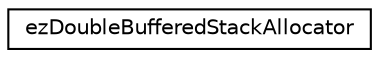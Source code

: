digraph "Graphical Class Hierarchy"
{
 // LATEX_PDF_SIZE
  edge [fontname="Helvetica",fontsize="10",labelfontname="Helvetica",labelfontsize="10"];
  node [fontname="Helvetica",fontsize="10",shape=record];
  rankdir="LR";
  Node0 [label="ezDoubleBufferedStackAllocator",height=0.2,width=0.4,color="black", fillcolor="white", style="filled",URL="$d4/d6a/classez_double_buffered_stack_allocator.htm",tooltip="A double buffered stack allocator."];
}
